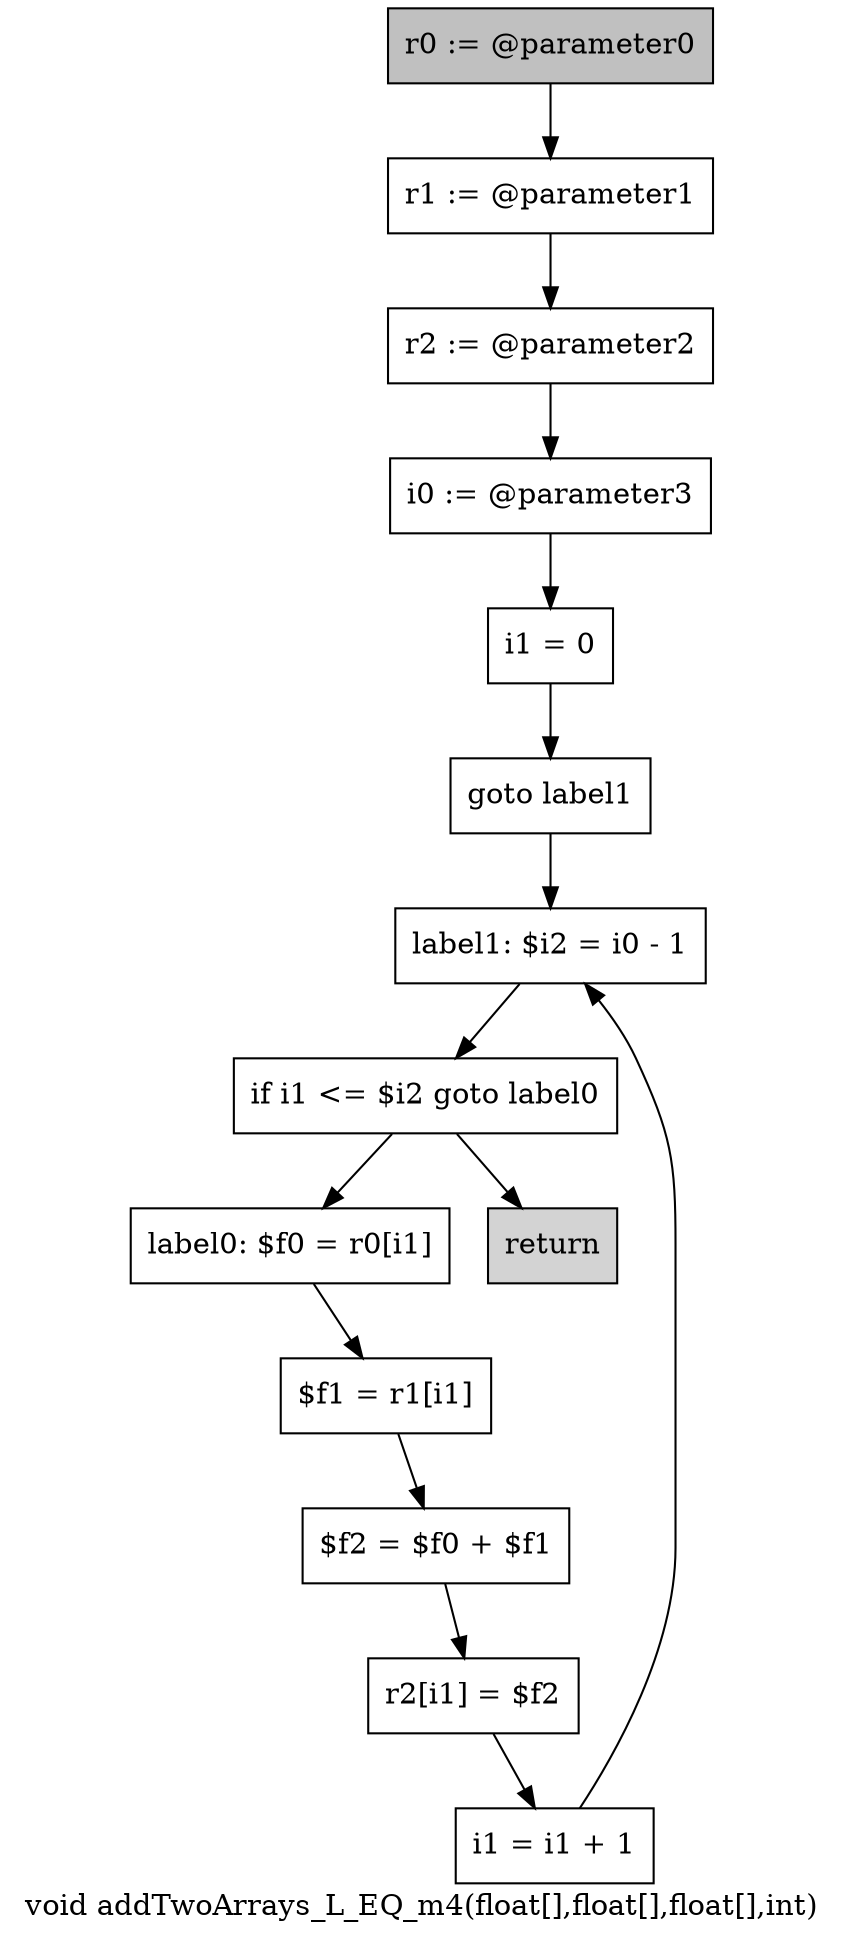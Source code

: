 digraph "void addTwoArrays_L_EQ_m4(float[],float[],float[],int)" {
    label="void addTwoArrays_L_EQ_m4(float[],float[],float[],int)";
    node [shape=box];
    "0" [style=filled,fillcolor=gray,label="r0 := @parameter0",];
    "1" [label="r1 := @parameter1",];
    "0"->"1";
    "2" [label="r2 := @parameter2",];
    "1"->"2";
    "3" [label="i0 := @parameter3",];
    "2"->"3";
    "4" [label="i1 = 0",];
    "3"->"4";
    "5" [label="goto label1",];
    "4"->"5";
    "11" [label="label1: $i2 = i0 - 1",];
    "5"->"11";
    "6" [label="label0: $f0 = r0[i1]",];
    "7" [label="$f1 = r1[i1]",];
    "6"->"7";
    "8" [label="$f2 = $f0 + $f1",];
    "7"->"8";
    "9" [label="r2[i1] = $f2",];
    "8"->"9";
    "10" [label="i1 = i1 + 1",];
    "9"->"10";
    "10"->"11";
    "12" [label="if i1 <= $i2 goto label0",];
    "11"->"12";
    "12"->"6";
    "13" [style=filled,fillcolor=lightgray,label="return",];
    "12"->"13";
}

